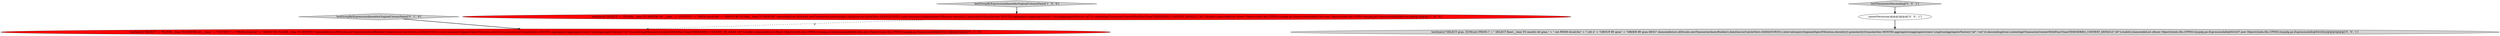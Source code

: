 digraph {
2 [style = filled, label = "testGroupByExpressionAliasedAsOriginalColumnName['0', '1', '0']", fillcolor = lightgray, shape = diamond image = "AAA0AAABBB2BBB"];
6 [style = filled, label = "testQuery(\"SELECT gran, SUM(cnt) FROM (\" + \" SELECT floor(__time TO month) AS gran,\" + \" cnt FROM druid.foo\" + \") AS x\" + \"GROUP BY gran\" + \"ORDER BY gran DESC\",ImmutableList.of(Druids.newTimeseriesQueryBuilder().dataSource(CalciteTests.DATASOURCE1).intervals(querySegmentSpec(Filtration.eternity())).granularity(Granularities.MONTH).aggregators(aggregators(new LongSumAggregatorFactory(\"a0\",\"cnt\"))).descending(true).context(getTimeseriesContextWithFloorTime(TIMESERIES_CONTEXT_DEFAULT,\"d0\")).build()),ImmutableList.of(new Object((((edu.fdu.CPPDG.tinypdg.pe.ExpressionInfo@941b57,new Object((((edu.fdu.CPPDG.tinypdg.pe.ExpressionInfo@941b5e))@@@4@@@['0', '0', '1']", fillcolor = lightgray, shape = ellipse image = "AAA0AAABBB3BBB"];
0 [style = filled, label = "testQuery(\"SELECT\" + \"FLOOR(__time TO MONTH) AS __time,\" + \"COUNT(*)\" + \"FROM druid.foo\" + \"GROUP BY FLOOR(__time TO MONTH)\",ImmutableList.of(Druids.newTimeseriesQueryBuilder().dataSource(CalciteTests.DATASOURCE1).intervals(querySegmentSpec(Filtration.eternity())).granularity(Granularities.MONTH).aggregators(aggregators(new CountAggregatorFactory(\"a0\"))).context(getTimeseriesContextWithFloorTime(TIMESERIES_CONTEXT_DEFAULT,\"d0\")).build()),ImmutableList.of(new Object((((edu.fdu.CPPDG.tinypdg.pe.ExpressionInfo@941ac5,new Object((((edu.fdu.CPPDG.tinypdg.pe.ExpressionInfo@941acc))@@@3@@@['1', '0', '0']", fillcolor = red, shape = ellipse image = "AAA1AAABBB1BBB"];
5 [style = filled, label = "testTimeseriesDescending['0', '0', '1']", fillcolor = lightgray, shape = diamond image = "AAA0AAABBB3BBB"];
3 [style = filled, label = "testQuery(\"SELECT\" + \"FLOOR(__time TO MONTH) AS __time,\" + \"COUNT(*)\" + \"FROM druid.foo\" + \"GROUP BY FLOOR(__time TO MONTH)\",ImmutableList.of(Druids.newTimeseriesQueryBuilder().dataSource(CalciteTests.DATASOURCE1).intervals(querySegmentSpec(Filtration.eternity())).granularity(Granularities.MONTH).aggregators(aggregators(new CountAggregatorFactory(\"a0\"))).context(getTimeseriesContextWithFloorTime(TIMESERIES_CONTEXT_BY_GRAN,\"d0\")).build()),ImmutableList.of(new Object((((edu.fdu.CPPDG.tinypdg.pe.ExpressionInfo@941b0a,new Object((((edu.fdu.CPPDG.tinypdg.pe.ExpressionInfo@941b11))@@@3@@@['0', '1', '0']", fillcolor = red, shape = ellipse image = "AAA1AAABBB2BBB"];
1 [style = filled, label = "testGroupByExpressionAliasedAsOriginalColumnName['1', '0', '0']", fillcolor = lightgray, shape = diamond image = "AAA0AAABBB1BBB"];
4 [style = filled, label = "cannotVectorize()@@@3@@@['0', '0', '1']", fillcolor = white, shape = ellipse image = "AAA0AAABBB3BBB"];
0->3 [style = dashed, label="0"];
1->0 [style = bold, label=""];
4->6 [style = bold, label=""];
5->4 [style = bold, label=""];
2->3 [style = bold, label=""];
}
